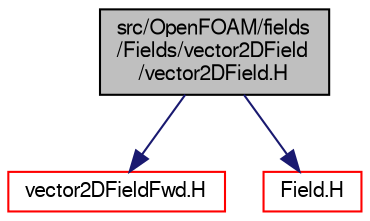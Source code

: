 digraph "src/OpenFOAM/fields/Fields/vector2DField/vector2DField.H"
{
  bgcolor="transparent";
  edge [fontname="FreeSans",fontsize="10",labelfontname="FreeSans",labelfontsize="10"];
  node [fontname="FreeSans",fontsize="10",shape=record];
  Node0 [label="src/OpenFOAM/fields\l/Fields/vector2DField\l/vector2DField.H",height=0.2,width=0.4,color="black", fillcolor="grey75", style="filled", fontcolor="black"];
  Node0 -> Node1 [color="midnightblue",fontsize="10",style="solid",fontname="FreeSans"];
  Node1 [label="vector2DFieldFwd.H",height=0.2,width=0.4,color="red",URL="$a09767.html"];
  Node0 -> Node47 [color="midnightblue",fontsize="10",style="solid",fontname="FreeSans"];
  Node47 [label="Field.H",height=0.2,width=0.4,color="red",URL="$a09575.html"];
}
